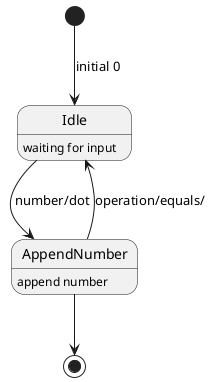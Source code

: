 @startuml

Idle: waiting for input
AppendNumber: append number

[*] --> Idle: initial 0
Idle --> AppendNumber: number/dot
AppendNumber --> Idle: operation/equals/
AppendNumber --> [*]

@enduml